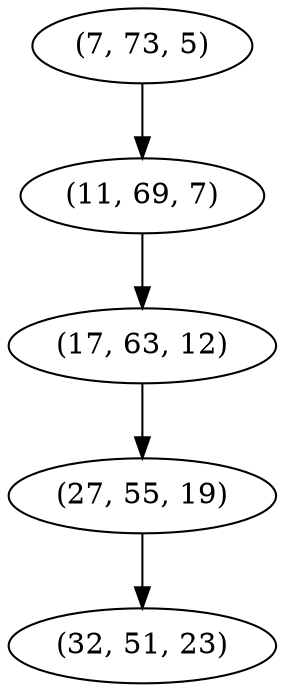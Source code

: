 digraph tree {
    "(7, 73, 5)";
    "(11, 69, 7)";
    "(17, 63, 12)";
    "(27, 55, 19)";
    "(32, 51, 23)";
    "(7, 73, 5)" -> "(11, 69, 7)";
    "(11, 69, 7)" -> "(17, 63, 12)";
    "(17, 63, 12)" -> "(27, 55, 19)";
    "(27, 55, 19)" -> "(32, 51, 23)";
}
